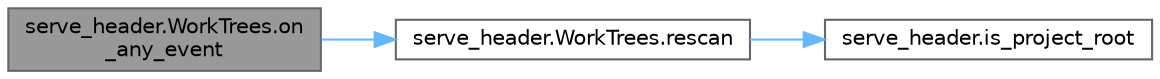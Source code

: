 digraph "serve_header.WorkTrees.on_any_event"
{
 // LATEX_PDF_SIZE
  bgcolor="transparent";
  edge [fontname=Helvetica,fontsize=10,labelfontname=Helvetica,labelfontsize=10];
  node [fontname=Helvetica,fontsize=10,shape=box,height=0.2,width=0.4];
  rankdir="LR";
  Node1 [id="Node000001",label="serve_header.WorkTrees.on\l_any_event",height=0.2,width=0.4,color="gray40", fillcolor="grey60", style="filled", fontcolor="black",tooltip=" "];
  Node1 -> Node2 [id="edge1_Node000001_Node000002",color="steelblue1",style="solid",tooltip=" "];
  Node2 [id="Node000002",label="serve_header.WorkTrees.rescan",height=0.2,width=0.4,color="grey40", fillcolor="white", style="filled",URL="$classserve__header_1_1_work_trees.html#ae5412aef22eddb4983a1f2bdf6e5638d",tooltip=" "];
  Node2 -> Node3 [id="edge2_Node000002_Node000003",color="steelblue1",style="solid",tooltip=" "];
  Node3 [id="Node000003",label="serve_header.is_project_root",height=0.2,width=0.4,color="grey40", fillcolor="white", style="filled",URL="$namespaceserve__header.html#ab5838505cc66f1d6cab4ccbef8a4b555",tooltip=" "];
}
